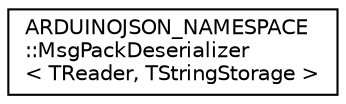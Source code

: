 digraph "Graphical Class Hierarchy"
{
 // LATEX_PDF_SIZE
  edge [fontname="Helvetica",fontsize="10",labelfontname="Helvetica",labelfontsize="10"];
  node [fontname="Helvetica",fontsize="10",shape=record];
  rankdir="LR";
  Node0 [label="ARDUINOJSON_NAMESPACE\l::MsgPackDeserializer\l\< TReader, TStringStorage \>",height=0.2,width=0.4,color="black", fillcolor="white", style="filled",URL="$classARDUINOJSON__NAMESPACE_1_1MsgPackDeserializer.html",tooltip=" "];
}

